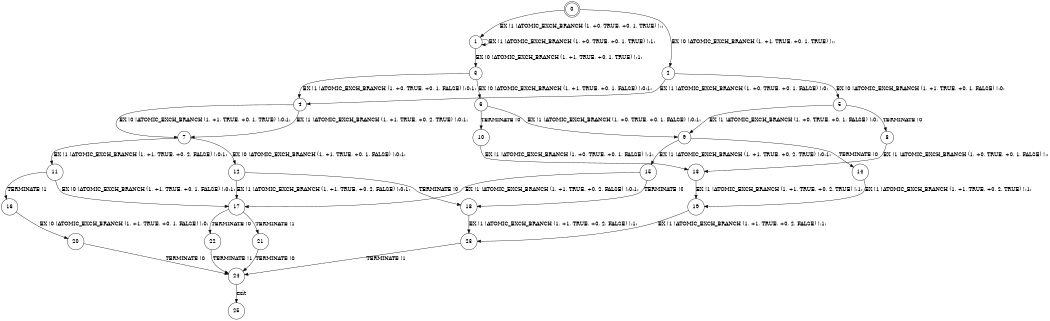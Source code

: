 digraph BCG {
size = "7, 10.5";
center = TRUE;
node [shape = circle];
0 [peripheries = 2];
0 -> 1 [label = "EX !1 !ATOMIC_EXCH_BRANCH (1, +0, TRUE, +0, 1, TRUE) !::"];
0 -> 2 [label = "EX !0 !ATOMIC_EXCH_BRANCH (1, +1, TRUE, +0, 1, TRUE) !::"];
1 -> 3 [label = "EX !0 !ATOMIC_EXCH_BRANCH (1, +1, TRUE, +0, 1, TRUE) !:1:"];
1 -> 1 [label = "EX !1 !ATOMIC_EXCH_BRANCH (1, +0, TRUE, +0, 1, TRUE) !:1:"];
2 -> 4 [label = "EX !1 !ATOMIC_EXCH_BRANCH (1, +0, TRUE, +0, 1, FALSE) !:0:"];
2 -> 5 [label = "EX !0 !ATOMIC_EXCH_BRANCH (1, +1, TRUE, +0, 1, FALSE) !:0:"];
3 -> 4 [label = "EX !1 !ATOMIC_EXCH_BRANCH (1, +0, TRUE, +0, 1, FALSE) !:0:1:"];
3 -> 6 [label = "EX !0 !ATOMIC_EXCH_BRANCH (1, +1, TRUE, +0, 1, FALSE) !:0:1:"];
4 -> 7 [label = "EX !1 !ATOMIC_EXCH_BRANCH (1, +1, TRUE, +0, 2, TRUE) !:0:1:"];
4 -> 7 [label = "EX !0 !ATOMIC_EXCH_BRANCH (1, +1, TRUE, +0, 1, TRUE) !:0:1:"];
5 -> 8 [label = "TERMINATE !0"];
5 -> 9 [label = "EX !1 !ATOMIC_EXCH_BRANCH (1, +0, TRUE, +0, 1, FALSE) !:0:"];
6 -> 10 [label = "TERMINATE !0"];
6 -> 9 [label = "EX !1 !ATOMIC_EXCH_BRANCH (1, +0, TRUE, +0, 1, FALSE) !:0:1:"];
7 -> 11 [label = "EX !1 !ATOMIC_EXCH_BRANCH (1, +1, TRUE, +0, 2, FALSE) !:0:1:"];
7 -> 12 [label = "EX !0 !ATOMIC_EXCH_BRANCH (1, +1, TRUE, +0, 1, FALSE) !:0:1:"];
8 -> 13 [label = "EX !1 !ATOMIC_EXCH_BRANCH (1, +0, TRUE, +0, 1, FALSE) !::"];
9 -> 14 [label = "TERMINATE !0"];
9 -> 15 [label = "EX !1 !ATOMIC_EXCH_BRANCH (1, +1, TRUE, +0, 2, TRUE) !:0:1:"];
10 -> 13 [label = "EX !1 !ATOMIC_EXCH_BRANCH (1, +0, TRUE, +0, 1, FALSE) !:1:"];
11 -> 16 [label = "TERMINATE !1"];
11 -> 17 [label = "EX !0 !ATOMIC_EXCH_BRANCH (1, +1, TRUE, +0, 1, FALSE) !:0:1:"];
12 -> 18 [label = "TERMINATE !0"];
12 -> 17 [label = "EX !1 !ATOMIC_EXCH_BRANCH (1, +1, TRUE, +0, 2, FALSE) !:0:1:"];
13 -> 19 [label = "EX !1 !ATOMIC_EXCH_BRANCH (1, +1, TRUE, +0, 2, TRUE) !:1:"];
14 -> 19 [label = "EX !1 !ATOMIC_EXCH_BRANCH (1, +1, TRUE, +0, 2, TRUE) !:1:"];
15 -> 18 [label = "TERMINATE !0"];
15 -> 17 [label = "EX !1 !ATOMIC_EXCH_BRANCH (1, +1, TRUE, +0, 2, FALSE) !:0:1:"];
16 -> 20 [label = "EX !0 !ATOMIC_EXCH_BRANCH (1, +1, TRUE, +0, 1, FALSE) !:0:"];
17 -> 21 [label = "TERMINATE !1"];
17 -> 22 [label = "TERMINATE !0"];
18 -> 23 [label = "EX !1 !ATOMIC_EXCH_BRANCH (1, +1, TRUE, +0, 2, FALSE) !:1:"];
19 -> 23 [label = "EX !1 !ATOMIC_EXCH_BRANCH (1, +1, TRUE, +0, 2, FALSE) !:1:"];
20 -> 24 [label = "TERMINATE !0"];
21 -> 24 [label = "TERMINATE !0"];
22 -> 24 [label = "TERMINATE !1"];
23 -> 24 [label = "TERMINATE !1"];
24 -> 25 [label = "exit"];
}
